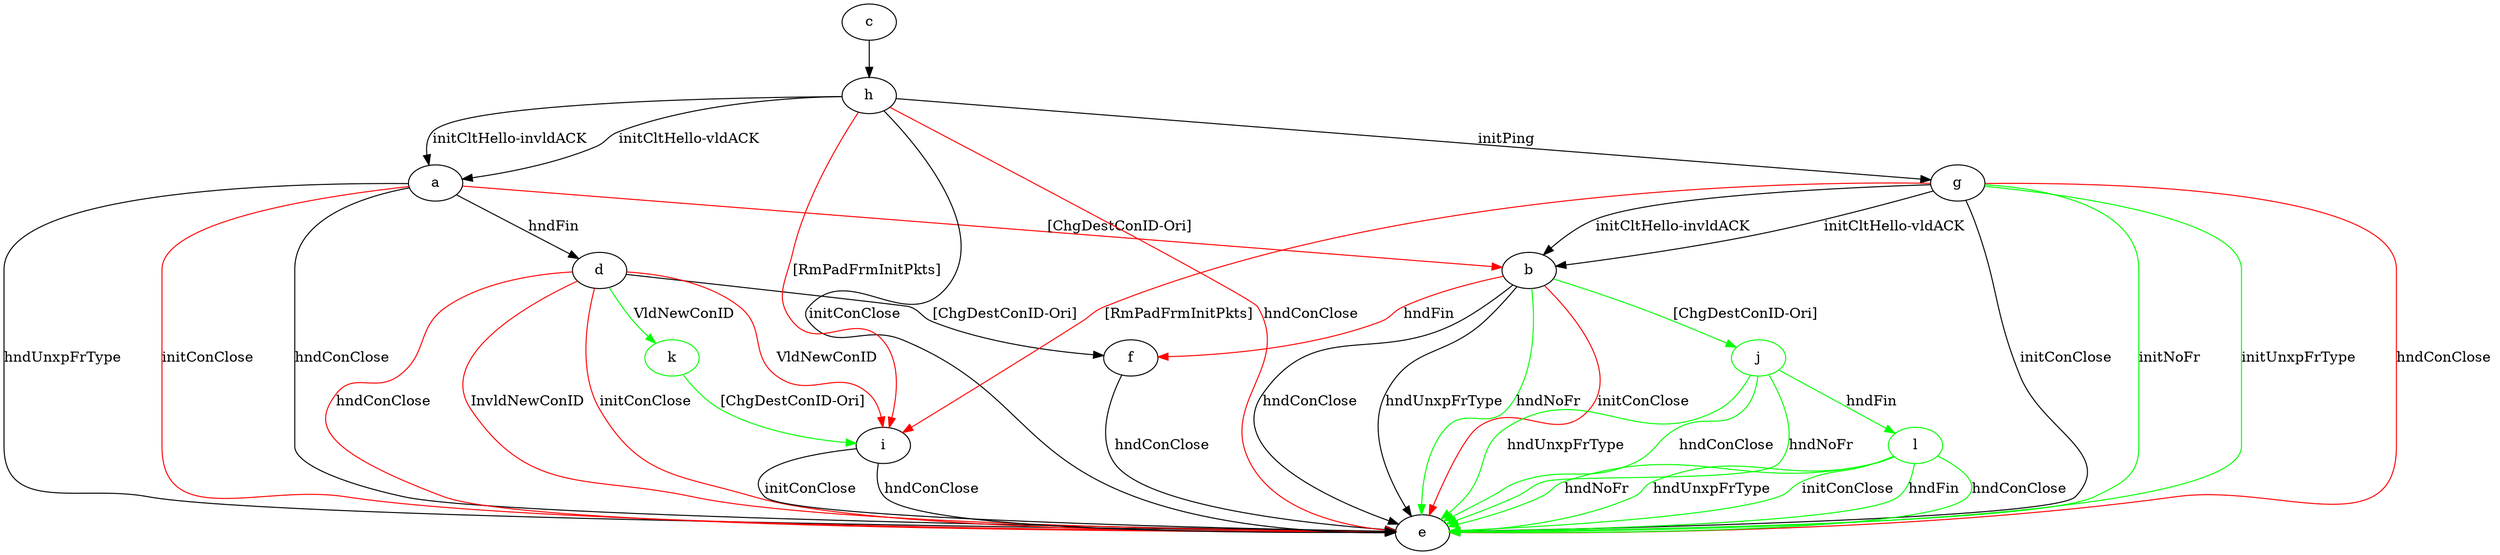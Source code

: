digraph "" {
	a -> b	[key=0,
		color=red,
		label="[ChgDestConID-Ori] "];
	a -> d	[key=0,
		label="hndFin "];
	a -> e	[key=0,
		label="hndConClose "];
	a -> e	[key=1,
		label="hndUnxpFrType "];
	a -> e	[key=2,
		color=red,
		label="initConClose "];
	b -> e	[key=0,
		label="hndConClose "];
	b -> e	[key=1,
		label="hndUnxpFrType "];
	b -> e	[key=2,
		color=green,
		label="hndNoFr "];
	b -> e	[key=3,
		color=red,
		label="initConClose "];
	b -> f	[key=0,
		color=red,
		label="hndFin "];
	j	[color=green];
	b -> j	[key=0,
		color=green,
		label="[ChgDestConID-Ori] "];
	c -> h	[key=0];
	d -> e	[key=0,
		color=red,
		label="initConClose "];
	d -> e	[key=1,
		color=red,
		label="hndConClose "];
	d -> e	[key=2,
		color=red,
		label="InvldNewConID "];
	d -> f	[key=0,
		label="[ChgDestConID-Ori] "];
	d -> i	[key=0,
		color=red,
		label="VldNewConID "];
	k	[color=green];
	d -> k	[key=0,
		color=green,
		label="VldNewConID "];
	f -> e	[key=0,
		label="hndConClose "];
	g -> b	[key=0,
		label="initCltHello-vldACK "];
	g -> b	[key=1,
		label="initCltHello-invldACK "];
	g -> e	[key=0,
		label="initConClose "];
	g -> e	[key=1,
		color=green,
		label="initNoFr "];
	g -> e	[key=2,
		color=green,
		label="initUnxpFrType "];
	g -> e	[key=3,
		color=red,
		label="hndConClose "];
	g -> i	[key=0,
		color=red,
		label="[RmPadFrmInitPkts] "];
	h -> a	[key=0,
		label="initCltHello-vldACK "];
	h -> a	[key=1,
		label="initCltHello-invldACK "];
	h -> e	[key=0,
		label="initConClose "];
	h -> e	[key=1,
		color=red,
		label="hndConClose "];
	h -> g	[key=0,
		label="initPing "];
	h -> i	[key=0,
		color=red,
		label="[RmPadFrmInitPkts] "];
	i -> e	[key=0,
		label="initConClose "];
	i -> e	[key=1,
		label="hndConClose "];
	j -> e	[key=0,
		color=green,
		label="hndConClose "];
	j -> e	[key=1,
		color=green,
		label="hndNoFr "];
	j -> e	[key=2,
		color=green,
		label="hndUnxpFrType "];
	l	[color=green];
	j -> l	[key=0,
		color=green,
		label="hndFin "];
	k -> i	[key=0,
		color=green,
		label="[ChgDestConID-Ori] "];
	l -> e	[key=0,
		color=green,
		label="initConClose "];
	l -> e	[key=1,
		color=green,
		label="hndFin "];
	l -> e	[key=2,
		color=green,
		label="hndConClose "];
	l -> e	[key=3,
		color=green,
		label="hndNoFr "];
	l -> e	[key=4,
		color=green,
		label="hndUnxpFrType "];
}
